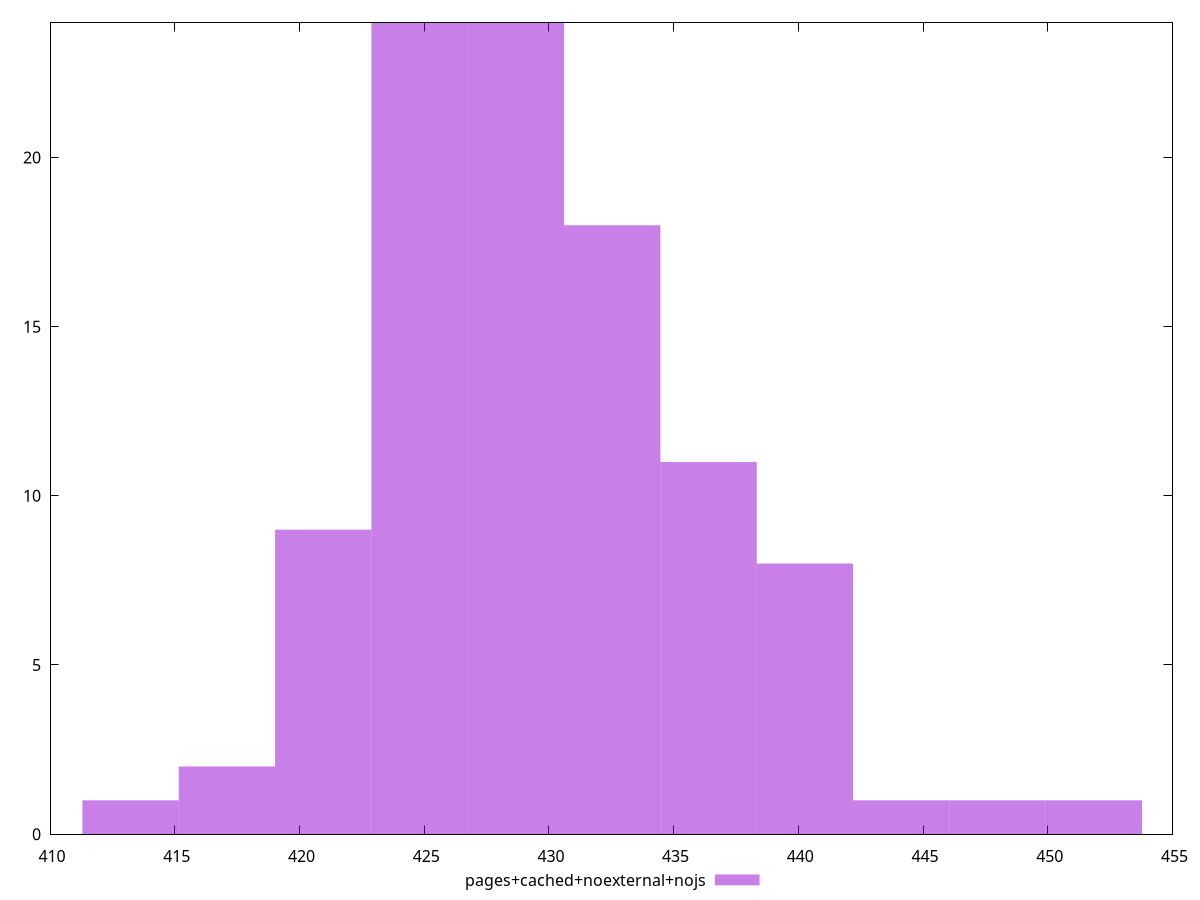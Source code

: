 $_pagesCachedNoexternalNojs <<EOF
451.8496364851844 1
432.53982296017654 18
436.4017856651781 11
424.8158975501734 24
417.09197214017024 2
440.2637483701797 8
447.98767378018283 1
428.67786025517495 24
420.95393484517183 9
444.1257110751813 1
413.23000943516865 1
EOF
set key outside below
set terminal pngcairo
set output "report_00006_2020-11-02T20-21-41.718Z/mainthread-work-breakdown/pages+cached+noexternal+nojs//raw_hist.png"
set yrange [0:24]
set boxwidth 3.8619627050015763
set style fill transparent solid 0.5 noborder
plot $_pagesCachedNoexternalNojs title "pages+cached+noexternal+nojs" with boxes ,